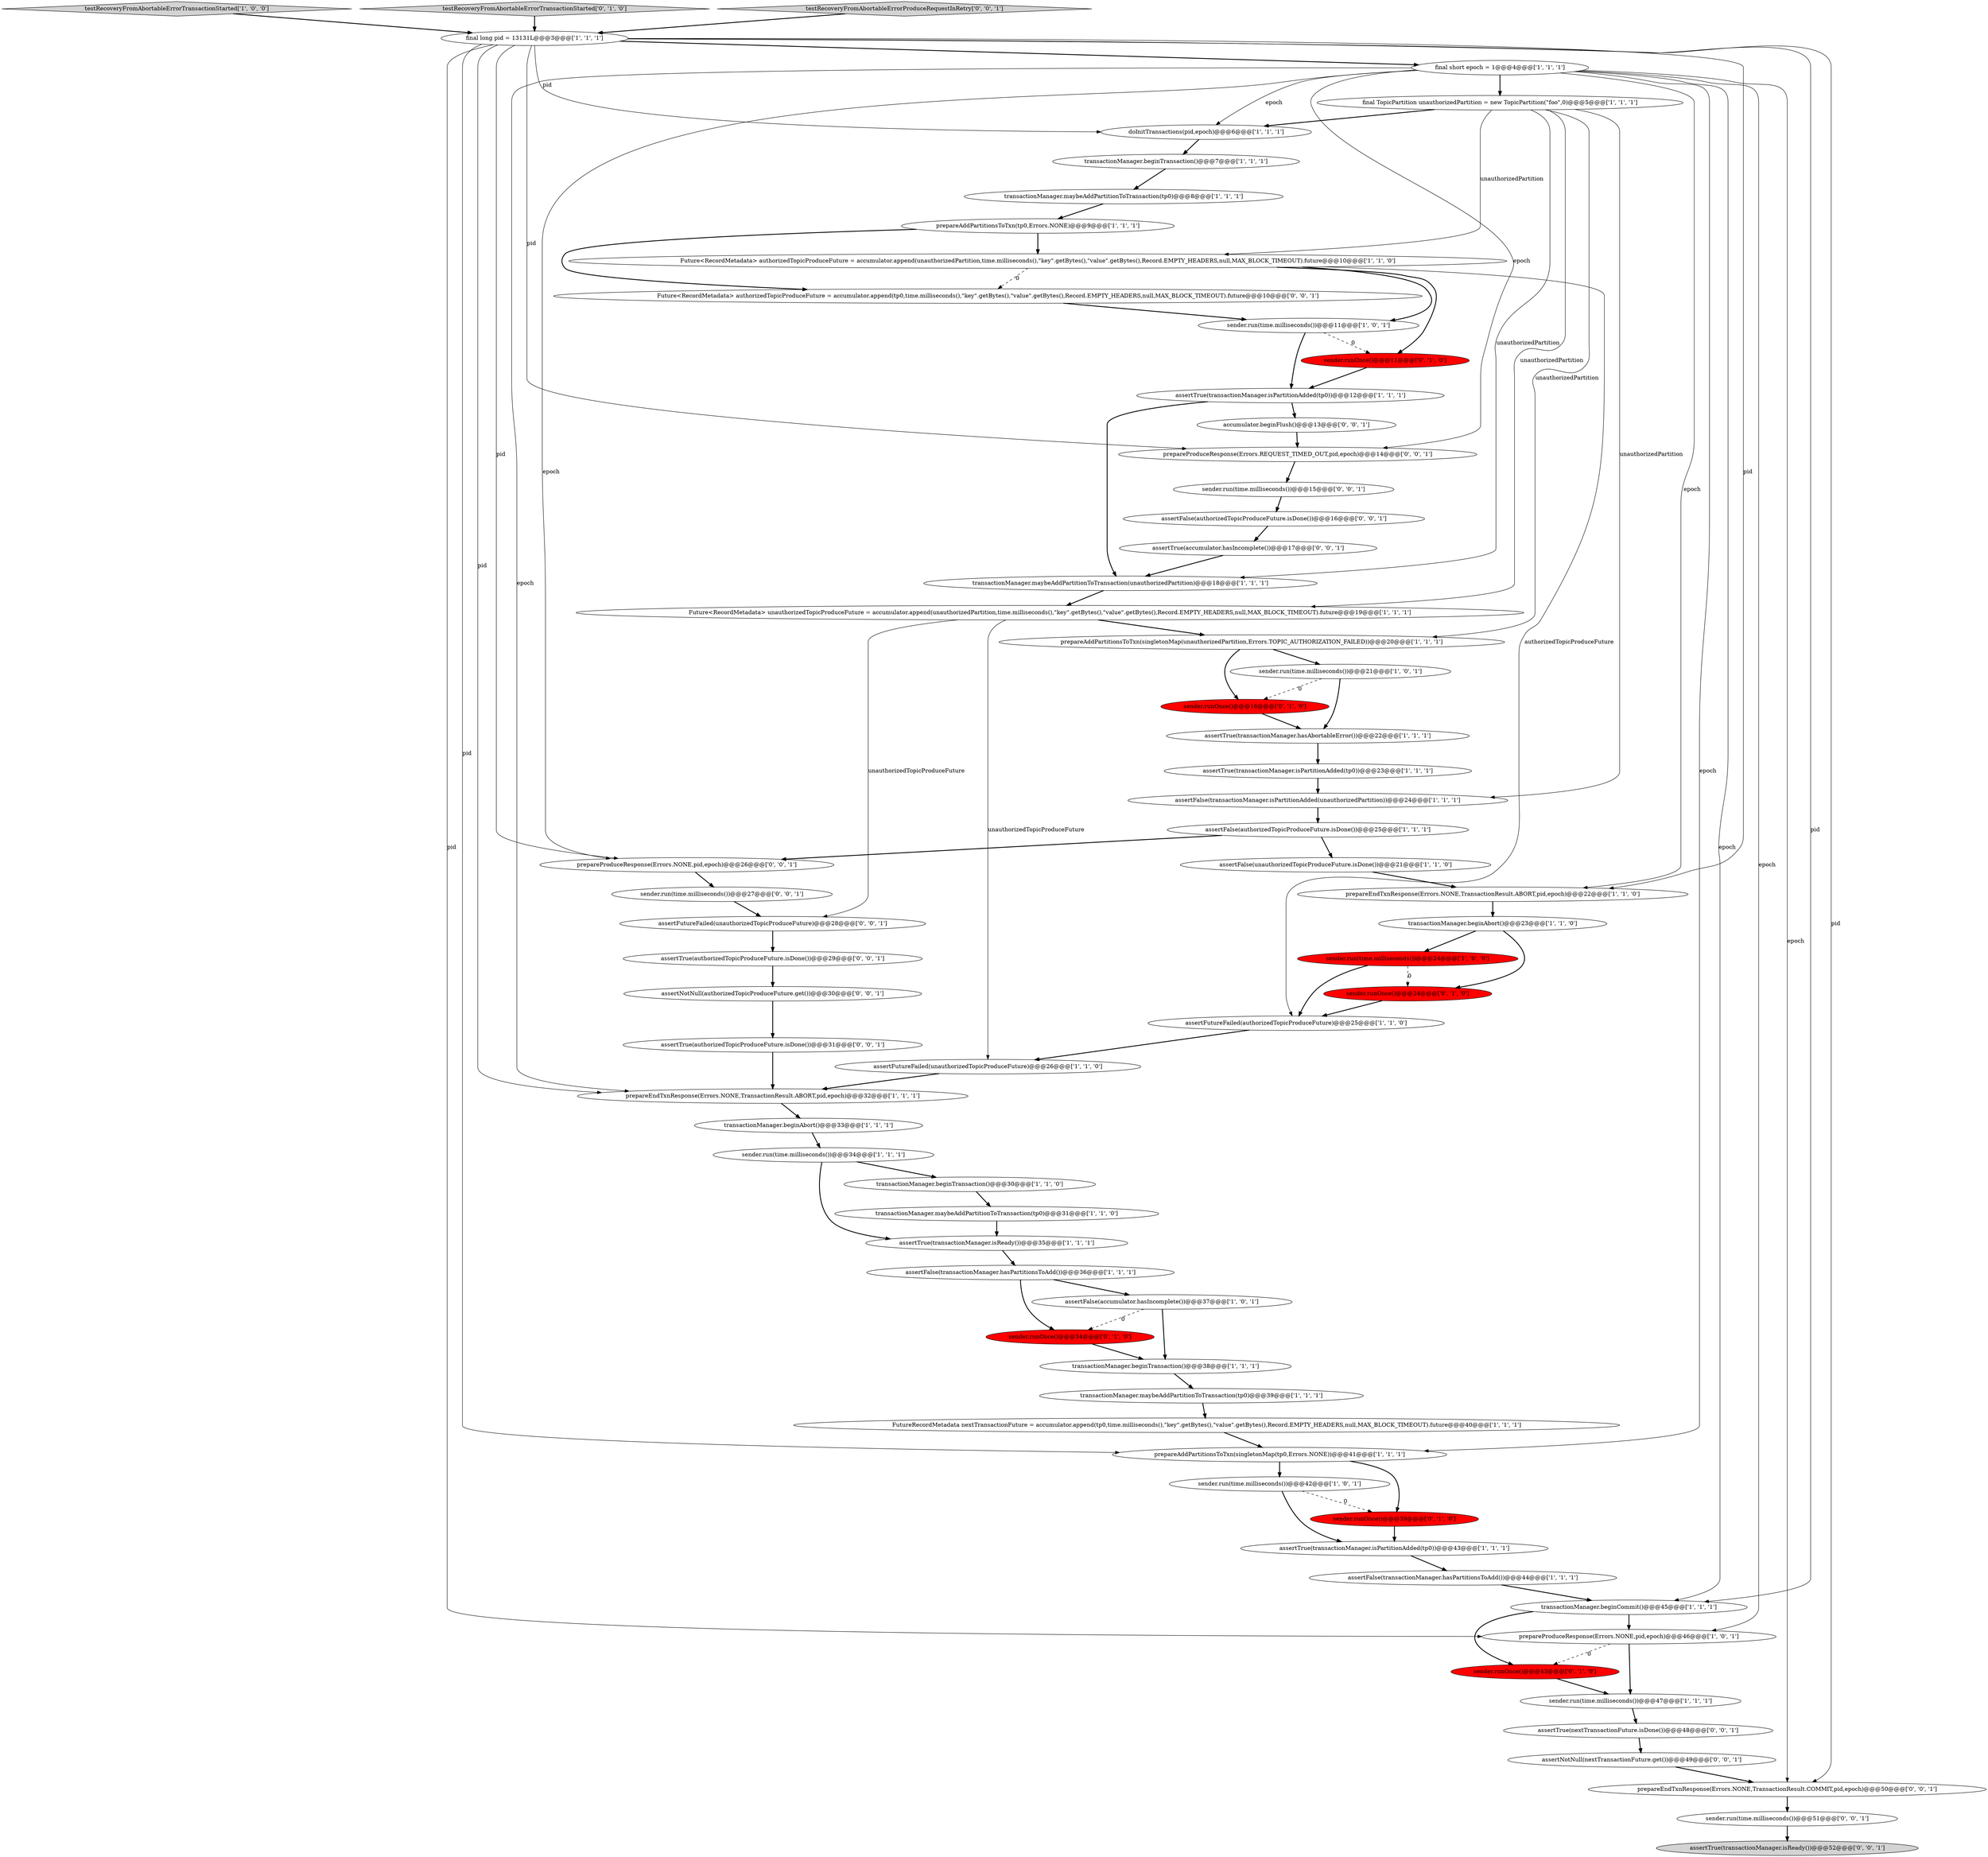 digraph {
58 [style = filled, label = "assertTrue(authorizedTopicProduceFuture.isDone())@@@31@@@['0', '0', '1']", fillcolor = white, shape = ellipse image = "AAA0AAABBB3BBB"];
19 [style = filled, label = "sender.run(time.milliseconds())@@@24@@@['1', '0', '0']", fillcolor = red, shape = ellipse image = "AAA1AAABBB1BBB"];
56 [style = filled, label = "sender.run(time.milliseconds())@@@27@@@['0', '0', '1']", fillcolor = white, shape = ellipse image = "AAA0AAABBB3BBB"];
49 [style = filled, label = "sender.runOnce()@@@24@@@['0', '1', '0']", fillcolor = red, shape = ellipse image = "AAA1AAABBB2BBB"];
11 [style = filled, label = "final short epoch = 1@@@4@@@['1', '1', '1']", fillcolor = white, shape = ellipse image = "AAA0AAABBB1BBB"];
24 [style = filled, label = "transactionManager.beginTransaction()@@@30@@@['1', '1', '0']", fillcolor = white, shape = ellipse image = "AAA0AAABBB1BBB"];
4 [style = filled, label = "transactionManager.maybeAddPartitionToTransaction(tp0)@@@39@@@['1', '1', '1']", fillcolor = white, shape = ellipse image = "AAA0AAABBB1BBB"];
32 [style = filled, label = "testRecoveryFromAbortableErrorTransactionStarted['1', '0', '0']", fillcolor = lightgray, shape = diamond image = "AAA0AAABBB1BBB"];
21 [style = filled, label = "prepareAddPartitionsToTxn(singletonMap(tp0,Errors.NONE))@@@41@@@['1', '1', '1']", fillcolor = white, shape = ellipse image = "AAA0AAABBB1BBB"];
35 [style = filled, label = "prepareEndTxnResponse(Errors.NONE,TransactionResult.ABORT,pid,epoch)@@@22@@@['1', '1', '0']", fillcolor = white, shape = ellipse image = "AAA0AAABBB1BBB"];
5 [style = filled, label = "transactionManager.beginAbort()@@@23@@@['1', '1', '0']", fillcolor = white, shape = ellipse image = "AAA0AAABBB1BBB"];
67 [style = filled, label = "assertTrue(nextTransactionFuture.isDone())@@@48@@@['0', '0', '1']", fillcolor = white, shape = ellipse image = "AAA0AAABBB3BBB"];
66 [style = filled, label = "prepareProduceResponse(Errors.NONE,pid,epoch)@@@26@@@['0', '0', '1']", fillcolor = white, shape = ellipse image = "AAA0AAABBB3BBB"];
29 [style = filled, label = "sender.run(time.milliseconds())@@@42@@@['1', '0', '1']", fillcolor = white, shape = ellipse image = "AAA0AAABBB1BBB"];
22 [style = filled, label = "prepareProduceResponse(Errors.NONE,pid,epoch)@@@46@@@['1', '0', '1']", fillcolor = white, shape = ellipse image = "AAA0AAABBB1BBB"];
26 [style = filled, label = "assertFutureFailed(authorizedTopicProduceFuture)@@@25@@@['1', '1', '0']", fillcolor = white, shape = ellipse image = "AAA0AAABBB1BBB"];
45 [style = filled, label = "testRecoveryFromAbortableErrorTransactionStarted['0', '1', '0']", fillcolor = lightgray, shape = diamond image = "AAA0AAABBB2BBB"];
27 [style = filled, label = "transactionManager.beginTransaction()@@@7@@@['1', '1', '1']", fillcolor = white, shape = ellipse image = "AAA0AAABBB1BBB"];
57 [style = filled, label = "assertFutureFailed(unauthorizedTopicProduceFuture)@@@28@@@['0', '0', '1']", fillcolor = white, shape = ellipse image = "AAA0AAABBB3BBB"];
18 [style = filled, label = "assertFalse(transactionManager.hasPartitionsToAdd())@@@36@@@['1', '1', '1']", fillcolor = white, shape = ellipse image = "AAA0AAABBB1BBB"];
60 [style = filled, label = "assertTrue(authorizedTopicProduceFuture.isDone())@@@29@@@['0', '0', '1']", fillcolor = white, shape = ellipse image = "AAA0AAABBB3BBB"];
61 [style = filled, label = "assertTrue(accumulator.hasIncomplete())@@@17@@@['0', '0', '1']", fillcolor = white, shape = ellipse image = "AAA0AAABBB3BBB"];
6 [style = filled, label = "transactionManager.beginTransaction()@@@38@@@['1', '1', '1']", fillcolor = white, shape = ellipse image = "AAA0AAABBB1BBB"];
43 [style = filled, label = "sender.runOnce()@@@39@@@['0', '1', '0']", fillcolor = red, shape = ellipse image = "AAA1AAABBB2BBB"];
50 [style = filled, label = "assertTrue(transactionManager.isReady())@@@52@@@['0', '0', '1']", fillcolor = lightgray, shape = ellipse image = "AAA0AAABBB3BBB"];
37 [style = filled, label = "sender.run(time.milliseconds())@@@21@@@['1', '0', '1']", fillcolor = white, shape = ellipse image = "AAA0AAABBB1BBB"];
46 [style = filled, label = "sender.runOnce()@@@16@@@['0', '1', '0']", fillcolor = red, shape = ellipse image = "AAA1AAABBB2BBB"];
9 [style = filled, label = "assertTrue(transactionManager.isPartitionAdded(tp0))@@@43@@@['1', '1', '1']", fillcolor = white, shape = ellipse image = "AAA0AAABBB1BBB"];
30 [style = filled, label = "sender.run(time.milliseconds())@@@47@@@['1', '1', '1']", fillcolor = white, shape = ellipse image = "AAA0AAABBB1BBB"];
65 [style = filled, label = "sender.run(time.milliseconds())@@@15@@@['0', '0', '1']", fillcolor = white, shape = ellipse image = "AAA0AAABBB3BBB"];
59 [style = filled, label = "assertFalse(authorizedTopicProduceFuture.isDone())@@@16@@@['0', '0', '1']", fillcolor = white, shape = ellipse image = "AAA0AAABBB3BBB"];
63 [style = filled, label = "testRecoveryFromAbortableErrorProduceRequestInRetry['0', '0', '1']", fillcolor = lightgray, shape = diamond image = "AAA0AAABBB3BBB"];
42 [style = filled, label = "Future<RecordMetadata> authorizedTopicProduceFuture = accumulator.append(unauthorizedPartition,time.milliseconds(),\"key\".getBytes(),\"value\".getBytes(),Record.EMPTY_HEADERS,null,MAX_BLOCK_TIMEOUT).future@@@10@@@['1', '1', '0']", fillcolor = white, shape = ellipse image = "AAA0AAABBB1BBB"];
2 [style = filled, label = "assertFalse(transactionManager.hasPartitionsToAdd())@@@44@@@['1', '1', '1']", fillcolor = white, shape = ellipse image = "AAA0AAABBB1BBB"];
39 [style = filled, label = "assertFalse(transactionManager.isPartitionAdded(unauthorizedPartition))@@@24@@@['1', '1', '1']", fillcolor = white, shape = ellipse image = "AAA0AAABBB1BBB"];
47 [style = filled, label = "sender.runOnce()@@@11@@@['0', '1', '0']", fillcolor = red, shape = ellipse image = "AAA1AAABBB2BBB"];
3 [style = filled, label = "assertFalse(accumulator.hasIncomplete())@@@37@@@['1', '0', '1']", fillcolor = white, shape = ellipse image = "AAA0AAABBB1BBB"];
28 [style = filled, label = "Future<RecordMetadata> unauthorizedTopicProduceFuture = accumulator.append(unauthorizedPartition,time.milliseconds(),\"key\".getBytes(),\"value\".getBytes(),Record.EMPTY_HEADERS,null,MAX_BLOCK_TIMEOUT).future@@@19@@@['1', '1', '1']", fillcolor = white, shape = ellipse image = "AAA0AAABBB1BBB"];
48 [style = filled, label = "sender.runOnce()@@@43@@@['0', '1', '0']", fillcolor = red, shape = ellipse image = "AAA1AAABBB2BBB"];
62 [style = filled, label = "assertNotNull(nextTransactionFuture.get())@@@49@@@['0', '0', '1']", fillcolor = white, shape = ellipse image = "AAA0AAABBB3BBB"];
15 [style = filled, label = "transactionManager.maybeAddPartitionToTransaction(tp0)@@@8@@@['1', '1', '1']", fillcolor = white, shape = ellipse image = "AAA0AAABBB1BBB"];
31 [style = filled, label = "transactionManager.maybeAddPartitionToTransaction(tp0)@@@31@@@['1', '1', '0']", fillcolor = white, shape = ellipse image = "AAA0AAABBB1BBB"];
64 [style = filled, label = "prepareProduceResponse(Errors.REQUEST_TIMED_OUT,pid,epoch)@@@14@@@['0', '0', '1']", fillcolor = white, shape = ellipse image = "AAA0AAABBB3BBB"];
54 [style = filled, label = "Future<RecordMetadata> authorizedTopicProduceFuture = accumulator.append(tp0,time.milliseconds(),\"key\".getBytes(),\"value\".getBytes(),Record.EMPTY_HEADERS,null,MAX_BLOCK_TIMEOUT).future@@@10@@@['0', '0', '1']", fillcolor = white, shape = ellipse image = "AAA0AAABBB3BBB"];
7 [style = filled, label = "FutureRecordMetadata nextTransactionFuture = accumulator.append(tp0,time.milliseconds(),\"key\".getBytes(),\"value\".getBytes(),Record.EMPTY_HEADERS,null,MAX_BLOCK_TIMEOUT).future@@@40@@@['1', '1', '1']", fillcolor = white, shape = ellipse image = "AAA0AAABBB1BBB"];
53 [style = filled, label = "assertNotNull(authorizedTopicProduceFuture.get())@@@30@@@['0', '0', '1']", fillcolor = white, shape = ellipse image = "AAA0AAABBB3BBB"];
34 [style = filled, label = "final long pid = 13131L@@@3@@@['1', '1', '1']", fillcolor = white, shape = ellipse image = "AAA0AAABBB1BBB"];
55 [style = filled, label = "sender.run(time.milliseconds())@@@51@@@['0', '0', '1']", fillcolor = white, shape = ellipse image = "AAA0AAABBB3BBB"];
33 [style = filled, label = "prepareEndTxnResponse(Errors.NONE,TransactionResult.ABORT,pid,epoch)@@@32@@@['1', '1', '1']", fillcolor = white, shape = ellipse image = "AAA0AAABBB1BBB"];
25 [style = filled, label = "prepareAddPartitionsToTxn(singletonMap(unauthorizedPartition,Errors.TOPIC_AUTHORIZATION_FAILED))@@@20@@@['1', '1', '1']", fillcolor = white, shape = ellipse image = "AAA0AAABBB1BBB"];
36 [style = filled, label = "assertFalse(unauthorizedTopicProduceFuture.isDone())@@@21@@@['1', '1', '0']", fillcolor = white, shape = ellipse image = "AAA0AAABBB1BBB"];
8 [style = filled, label = "assertFutureFailed(unauthorizedTopicProduceFuture)@@@26@@@['1', '1', '0']", fillcolor = white, shape = ellipse image = "AAA0AAABBB1BBB"];
16 [style = filled, label = "assertTrue(transactionManager.isPartitionAdded(tp0))@@@12@@@['1', '1', '1']", fillcolor = white, shape = ellipse image = "AAA0AAABBB1BBB"];
52 [style = filled, label = "accumulator.beginFlush()@@@13@@@['0', '0', '1']", fillcolor = white, shape = ellipse image = "AAA0AAABBB3BBB"];
1 [style = filled, label = "assertTrue(transactionManager.isPartitionAdded(tp0))@@@23@@@['1', '1', '1']", fillcolor = white, shape = ellipse image = "AAA0AAABBB1BBB"];
17 [style = filled, label = "prepareAddPartitionsToTxn(tp0,Errors.NONE)@@@9@@@['1', '1', '1']", fillcolor = white, shape = ellipse image = "AAA0AAABBB1BBB"];
38 [style = filled, label = "assertTrue(transactionManager.hasAbortableError())@@@22@@@['1', '1', '1']", fillcolor = white, shape = ellipse image = "AAA0AAABBB1BBB"];
13 [style = filled, label = "assertTrue(transactionManager.isReady())@@@35@@@['1', '1', '1']", fillcolor = white, shape = ellipse image = "AAA0AAABBB1BBB"];
10 [style = filled, label = "assertFalse(authorizedTopicProduceFuture.isDone())@@@25@@@['1', '1', '1']", fillcolor = white, shape = ellipse image = "AAA0AAABBB1BBB"];
12 [style = filled, label = "doInitTransactions(pid,epoch)@@@6@@@['1', '1', '1']", fillcolor = white, shape = ellipse image = "AAA0AAABBB1BBB"];
0 [style = filled, label = "transactionManager.beginCommit()@@@45@@@['1', '1', '1']", fillcolor = white, shape = ellipse image = "AAA0AAABBB1BBB"];
14 [style = filled, label = "final TopicPartition unauthorizedPartition = new TopicPartition(\"foo\",0)@@@5@@@['1', '1', '1']", fillcolor = white, shape = ellipse image = "AAA0AAABBB1BBB"];
20 [style = filled, label = "transactionManager.beginAbort()@@@33@@@['1', '1', '1']", fillcolor = white, shape = ellipse image = "AAA0AAABBB1BBB"];
23 [style = filled, label = "transactionManager.maybeAddPartitionToTransaction(unauthorizedPartition)@@@18@@@['1', '1', '1']", fillcolor = white, shape = ellipse image = "AAA0AAABBB1BBB"];
41 [style = filled, label = "sender.run(time.milliseconds())@@@11@@@['1', '0', '1']", fillcolor = white, shape = ellipse image = "AAA0AAABBB1BBB"];
44 [style = filled, label = "sender.runOnce()@@@34@@@['0', '1', '0']", fillcolor = red, shape = ellipse image = "AAA1AAABBB2BBB"];
51 [style = filled, label = "prepareEndTxnResponse(Errors.NONE,TransactionResult.COMMIT,pid,epoch)@@@50@@@['0', '0', '1']", fillcolor = white, shape = ellipse image = "AAA0AAABBB3BBB"];
40 [style = filled, label = "sender.run(time.milliseconds())@@@34@@@['1', '1', '1']", fillcolor = white, shape = ellipse image = "AAA0AAABBB1BBB"];
18->3 [style = bold, label=""];
42->41 [style = bold, label=""];
17->54 [style = bold, label=""];
52->64 [style = bold, label=""];
16->52 [style = bold, label=""];
10->66 [style = bold, label=""];
37->46 [style = dashed, label="0"];
11->14 [style = bold, label=""];
11->35 [style = solid, label="epoch"];
34->12 [style = solid, label="pid"];
11->21 [style = solid, label="epoch"];
21->43 [style = bold, label=""];
60->53 [style = bold, label=""];
53->58 [style = bold, label=""];
63->34 [style = bold, label=""];
32->34 [style = bold, label=""];
29->43 [style = dashed, label="0"];
40->13 [style = bold, label=""];
59->61 [style = bold, label=""];
27->15 [style = bold, label=""];
22->30 [style = bold, label=""];
23->28 [style = bold, label=""];
15->17 [style = bold, label=""];
18->44 [style = bold, label=""];
5->49 [style = bold, label=""];
34->51 [style = solid, label="pid"];
37->38 [style = bold, label=""];
28->57 [style = solid, label="unauthorizedTopicProduceFuture"];
28->25 [style = bold, label=""];
34->66 [style = solid, label="pid"];
40->24 [style = bold, label=""];
11->22 [style = solid, label="epoch"];
34->35 [style = solid, label="pid"];
34->0 [style = solid, label="pid"];
42->54 [style = dashed, label="0"];
11->66 [style = solid, label="epoch"];
46->38 [style = bold, label=""];
30->67 [style = bold, label=""];
9->2 [style = bold, label=""];
11->64 [style = solid, label="epoch"];
57->60 [style = bold, label=""];
11->51 [style = solid, label="epoch"];
54->41 [style = bold, label=""];
56->57 [style = bold, label=""];
17->42 [style = bold, label=""];
34->22 [style = solid, label="pid"];
35->5 [style = bold, label=""];
6->4 [style = bold, label=""];
21->29 [style = bold, label=""];
34->64 [style = solid, label="pid"];
14->23 [style = solid, label="unauthorizedPartition"];
25->37 [style = bold, label=""];
19->26 [style = bold, label=""];
0->48 [style = bold, label=""];
36->35 [style = bold, label=""];
47->16 [style = bold, label=""];
13->18 [style = bold, label=""];
1->39 [style = bold, label=""];
8->33 [style = bold, label=""];
62->51 [style = bold, label=""];
31->13 [style = bold, label=""];
42->47 [style = bold, label=""];
3->6 [style = bold, label=""];
26->8 [style = bold, label=""];
34->33 [style = solid, label="pid"];
16->23 [style = bold, label=""];
42->26 [style = solid, label="authorizedTopicProduceFuture"];
43->9 [style = bold, label=""];
4->7 [style = bold, label=""];
38->1 [style = bold, label=""];
5->19 [style = bold, label=""];
2->0 [style = bold, label=""];
14->42 [style = solid, label="unauthorizedPartition"];
24->31 [style = bold, label=""];
61->23 [style = bold, label=""];
64->65 [style = bold, label=""];
14->28 [style = solid, label="unauthorizedPartition"];
41->16 [style = bold, label=""];
55->50 [style = bold, label=""];
48->30 [style = bold, label=""];
41->47 [style = dashed, label="0"];
12->27 [style = bold, label=""];
28->8 [style = solid, label="unauthorizedTopicProduceFuture"];
22->48 [style = dashed, label="0"];
11->0 [style = solid, label="epoch"];
44->6 [style = bold, label=""];
14->25 [style = solid, label="unauthorizedPartition"];
33->20 [style = bold, label=""];
29->9 [style = bold, label=""];
3->44 [style = dashed, label="0"];
25->46 [style = bold, label=""];
34->21 [style = solid, label="pid"];
34->11 [style = bold, label=""];
19->49 [style = dashed, label="0"];
10->36 [style = bold, label=""];
67->62 [style = bold, label=""];
58->33 [style = bold, label=""];
20->40 [style = bold, label=""];
11->33 [style = solid, label="epoch"];
14->39 [style = solid, label="unauthorizedPartition"];
51->55 [style = bold, label=""];
0->22 [style = bold, label=""];
14->12 [style = bold, label=""];
39->10 [style = bold, label=""];
65->59 [style = bold, label=""];
7->21 [style = bold, label=""];
11->12 [style = solid, label="epoch"];
49->26 [style = bold, label=""];
45->34 [style = bold, label=""];
66->56 [style = bold, label=""];
}
